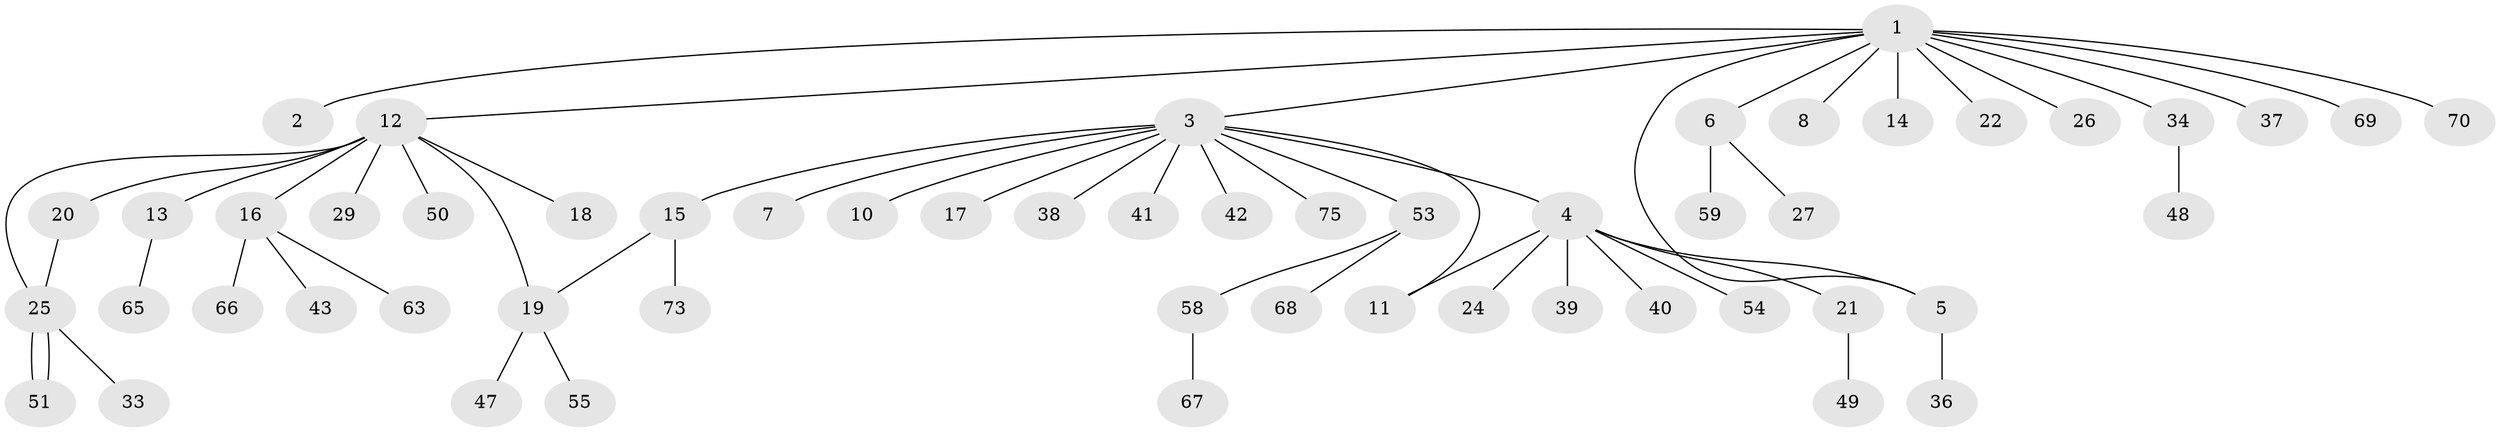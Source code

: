 // Generated by graph-tools (version 1.1) at 2025/23/03/03/25 07:23:53]
// undirected, 55 vertices, 59 edges
graph export_dot {
graph [start="1"]
  node [color=gray90,style=filled];
  1 [super="+45"];
  2;
  3 [super="+23"];
  4 [super="+9"];
  5 [super="+28"];
  6 [super="+62"];
  7;
  8;
  10;
  11 [super="+44"];
  12 [super="+57"];
  13 [super="+32"];
  14;
  15 [super="+46"];
  16 [super="+52"];
  17;
  18;
  19 [super="+30"];
  20;
  21 [super="+31"];
  22;
  24;
  25 [super="+35"];
  26;
  27;
  29;
  33;
  34;
  36;
  37;
  38;
  39;
  40 [super="+71"];
  41;
  42;
  43 [super="+64"];
  47;
  48 [super="+56"];
  49 [super="+72"];
  50;
  51;
  53 [super="+60"];
  54;
  55;
  58 [super="+61"];
  59;
  63;
  65 [super="+74"];
  66;
  67;
  68;
  69;
  70;
  73;
  75;
  1 -- 2;
  1 -- 3;
  1 -- 5;
  1 -- 6;
  1 -- 8;
  1 -- 12;
  1 -- 14;
  1 -- 22;
  1 -- 26;
  1 -- 34;
  1 -- 37;
  1 -- 69;
  1 -- 70;
  3 -- 4;
  3 -- 7;
  3 -- 10;
  3 -- 15;
  3 -- 17;
  3 -- 38;
  3 -- 41;
  3 -- 42;
  3 -- 53;
  3 -- 75;
  3 -- 11;
  4 -- 39;
  4 -- 5;
  4 -- 21;
  4 -- 54;
  4 -- 40;
  4 -- 24;
  4 -- 11;
  5 -- 36;
  6 -- 27;
  6 -- 59;
  12 -- 13;
  12 -- 16;
  12 -- 18;
  12 -- 19;
  12 -- 20;
  12 -- 25;
  12 -- 29;
  12 -- 50;
  13 -- 65;
  15 -- 73;
  15 -- 19;
  16 -- 43;
  16 -- 66;
  16 -- 63;
  19 -- 47;
  19 -- 55;
  20 -- 25;
  21 -- 49;
  25 -- 33;
  25 -- 51;
  25 -- 51;
  34 -- 48;
  53 -- 58;
  53 -- 68;
  58 -- 67;
}
